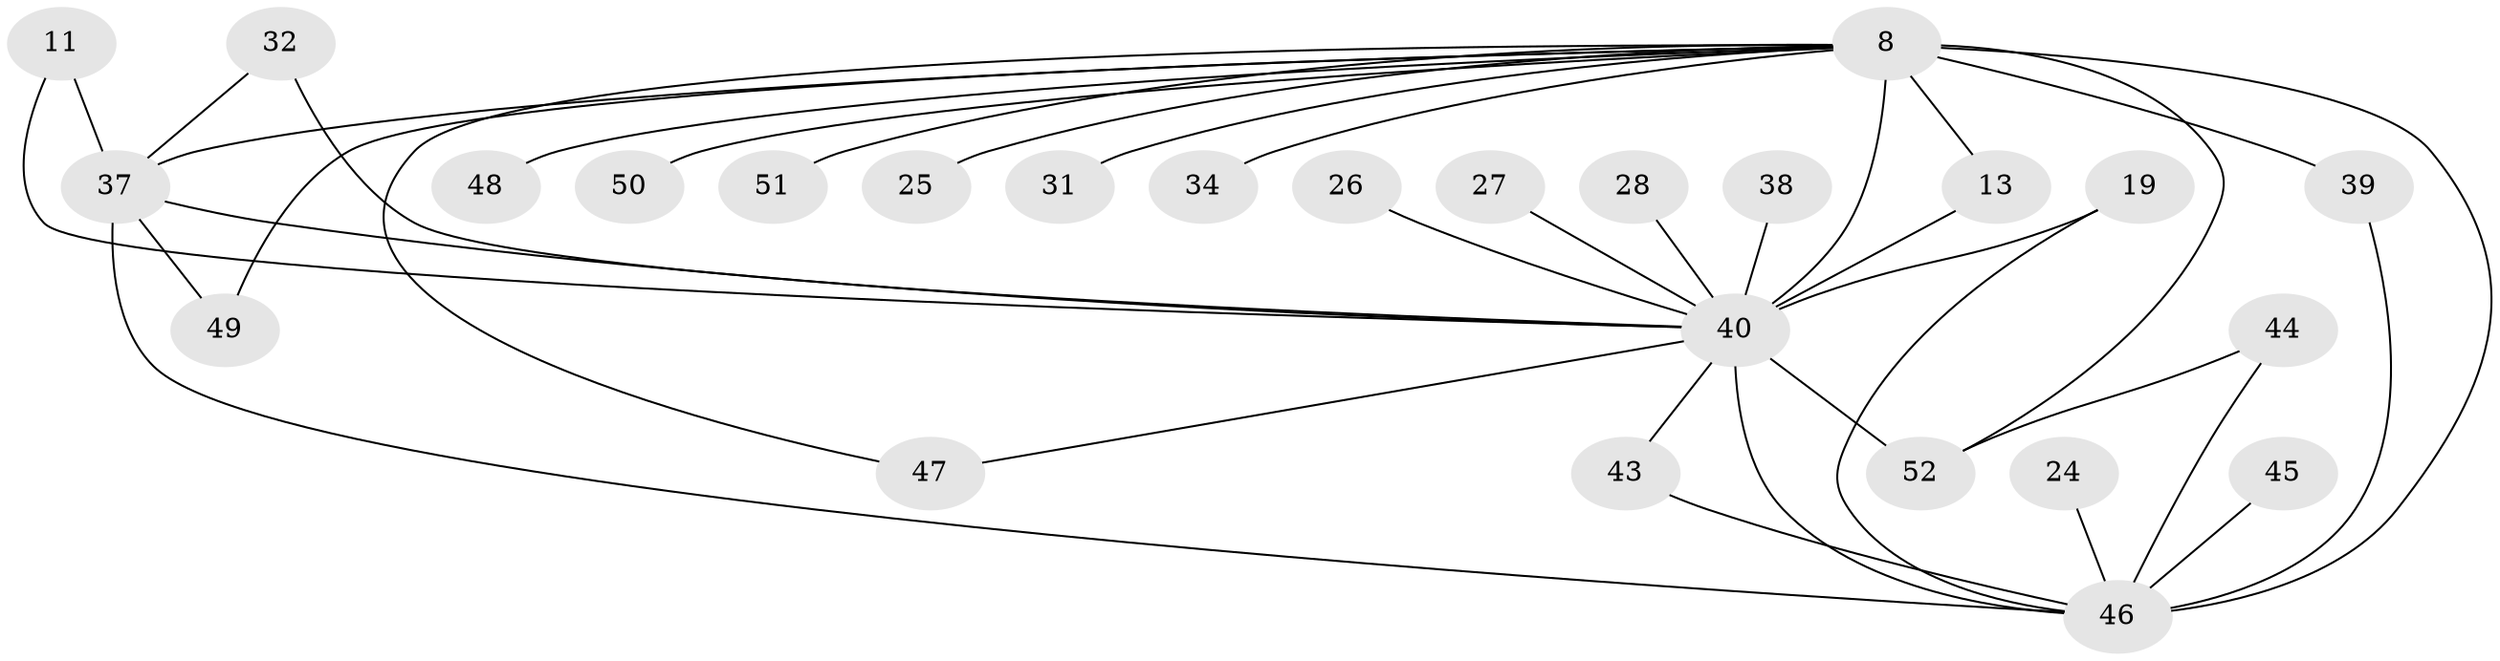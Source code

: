 // original degree distribution, {16: 0.019230769230769232, 15: 0.038461538461538464, 12: 0.019230769230769232, 11: 0.019230769230769232, 19: 0.038461538461538464, 17: 0.019230769230769232, 20: 0.019230769230769232, 13: 0.019230769230769232, 2: 0.5576923076923077, 4: 0.07692307692307693, 3: 0.17307692307692307}
// Generated by graph-tools (version 1.1) at 2025/46/03/04/25 21:46:55]
// undirected, 26 vertices, 38 edges
graph export_dot {
graph [start="1"]
  node [color=gray90,style=filled];
  8 [super="+2+6"];
  11;
  13;
  19;
  24;
  25;
  26;
  27;
  28;
  31;
  32;
  34;
  37 [super="+23+4"];
  38;
  39 [super="+33"];
  40 [super="+12+35+20"];
  43;
  44;
  45;
  46 [super="+17+21+41"];
  47;
  48;
  49 [super="+42"];
  50 [super="+29"];
  51;
  52 [super="+22"];
  8 -- 48 [weight=2];
  8 -- 51 [weight=2];
  8 -- 50 [weight=3];
  8 -- 13;
  8 -- 25 [weight=2];
  8 -- 31 [weight=2];
  8 -- 34 [weight=2];
  8 -- 40 [weight=11];
  8 -- 47;
  8 -- 52 [weight=2];
  8 -- 46 [weight=13];
  8 -- 37 [weight=9];
  8 -- 39 [weight=2];
  8 -- 49 [weight=2];
  11 -- 37;
  11 -- 40;
  13 -- 40;
  19 -- 46;
  19 -- 40;
  24 -- 46 [weight=2];
  26 -- 40;
  27 -- 40 [weight=2];
  28 -- 40 [weight=2];
  32 -- 37;
  32 -- 40;
  37 -- 46 [weight=5];
  37 -- 49;
  37 -- 40 [weight=5];
  38 -- 40 [weight=2];
  39 -- 46;
  40 -- 43;
  40 -- 46 [weight=8];
  40 -- 47;
  40 -- 52 [weight=2];
  43 -- 46;
  44 -- 52;
  44 -- 46;
  45 -- 46 [weight=2];
}
